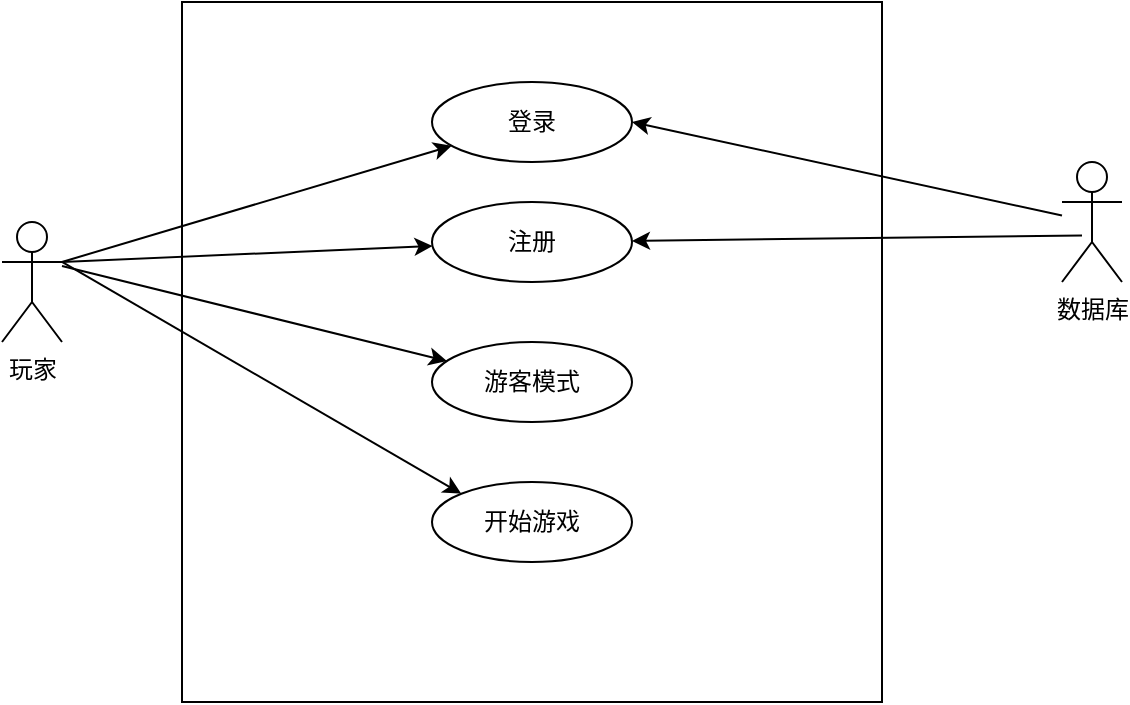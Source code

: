 <mxfile version="14.6.11" type="github">
  <diagram id="AYs1gz52TROg5NEckKcp" name="第 1 页">
    <mxGraphModel dx="1024" dy="527" grid="1" gridSize="10" guides="1" tooltips="1" connect="1" arrows="1" fold="1" page="1" pageScale="1" pageWidth="827" pageHeight="1169" math="0" shadow="0">
      <root>
        <mxCell id="0" />
        <mxCell id="1" parent="0" />
        <mxCell id="cpCyZkWKpkB8B-cOEzim-1" value="玩家" style="shape=umlActor;verticalLabelPosition=bottom;verticalAlign=top;html=1;outlineConnect=0;" vertex="1" parent="1">
          <mxGeometry x="50" y="360" width="30" height="60" as="geometry" />
        </mxCell>
        <mxCell id="cpCyZkWKpkB8B-cOEzim-2" value="" style="whiteSpace=wrap;html=1;aspect=fixed;" vertex="1" parent="1">
          <mxGeometry x="140" y="250" width="350" height="350" as="geometry" />
        </mxCell>
        <mxCell id="cpCyZkWKpkB8B-cOEzim-3" value="数据库" style="shape=umlActor;verticalLabelPosition=bottom;verticalAlign=top;html=1;outlineConnect=0;" vertex="1" parent="1">
          <mxGeometry x="580" y="330" width="30" height="60" as="geometry" />
        </mxCell>
        <mxCell id="cpCyZkWKpkB8B-cOEzim-4" value="登录" style="ellipse;whiteSpace=wrap;html=1;" vertex="1" parent="1">
          <mxGeometry x="265" y="290" width="100" height="40" as="geometry" />
        </mxCell>
        <mxCell id="cpCyZkWKpkB8B-cOEzim-5" value="注册" style="ellipse;whiteSpace=wrap;html=1;" vertex="1" parent="1">
          <mxGeometry x="265" y="350" width="100" height="40" as="geometry" />
        </mxCell>
        <mxCell id="cpCyZkWKpkB8B-cOEzim-6" value="游客模式" style="ellipse;whiteSpace=wrap;html=1;" vertex="1" parent="1">
          <mxGeometry x="265" y="420" width="100" height="40" as="geometry" />
        </mxCell>
        <mxCell id="cpCyZkWKpkB8B-cOEzim-7" value="开始游戏" style="ellipse;whiteSpace=wrap;html=1;" vertex="1" parent="1">
          <mxGeometry x="265" y="490" width="100" height="40" as="geometry" />
        </mxCell>
        <mxCell id="cpCyZkWKpkB8B-cOEzim-10" value="" style="endArrow=classic;html=1;entryX=1;entryY=0.5;entryDx=0;entryDy=0;" edge="1" parent="1" source="cpCyZkWKpkB8B-cOEzim-3" target="cpCyZkWKpkB8B-cOEzim-4">
          <mxGeometry width="50" height="50" relative="1" as="geometry">
            <mxPoint x="390" y="400" as="sourcePoint" />
            <mxPoint x="440" y="350" as="targetPoint" />
          </mxGeometry>
        </mxCell>
        <mxCell id="cpCyZkWKpkB8B-cOEzim-11" value="" style="endArrow=classic;html=1;exitX=1;exitY=0.333;exitDx=0;exitDy=0;exitPerimeter=0;" edge="1" parent="1" source="cpCyZkWKpkB8B-cOEzim-1" target="cpCyZkWKpkB8B-cOEzim-4">
          <mxGeometry width="50" height="50" relative="1" as="geometry">
            <mxPoint x="80" y="430" as="sourcePoint" />
            <mxPoint x="120" y="390" as="targetPoint" />
          </mxGeometry>
        </mxCell>
        <mxCell id="cpCyZkWKpkB8B-cOEzim-12" value="" style="endArrow=classic;html=1;exitX=1;exitY=0.333;exitDx=0;exitDy=0;exitPerimeter=0;" edge="1" parent="1" source="cpCyZkWKpkB8B-cOEzim-1" target="cpCyZkWKpkB8B-cOEzim-5">
          <mxGeometry width="50" height="50" relative="1" as="geometry">
            <mxPoint x="90" y="390" as="sourcePoint" />
            <mxPoint x="284.898" y="331.945" as="targetPoint" />
          </mxGeometry>
        </mxCell>
        <mxCell id="cpCyZkWKpkB8B-cOEzim-13" value="" style="endArrow=classic;html=1;" edge="1" parent="1" target="cpCyZkWKpkB8B-cOEzim-6">
          <mxGeometry width="50" height="50" relative="1" as="geometry">
            <mxPoint x="80" y="382" as="sourcePoint" />
            <mxPoint x="275.281" y="382.116" as="targetPoint" />
          </mxGeometry>
        </mxCell>
        <mxCell id="cpCyZkWKpkB8B-cOEzim-14" value="" style="endArrow=classic;html=1;exitX=1;exitY=0.333;exitDx=0;exitDy=0;exitPerimeter=0;entryX=0;entryY=0;entryDx=0;entryDy=0;" edge="1" parent="1" source="cpCyZkWKpkB8B-cOEzim-1" target="cpCyZkWKpkB8B-cOEzim-7">
          <mxGeometry width="50" height="50" relative="1" as="geometry">
            <mxPoint x="90" y="392" as="sourcePoint" />
            <mxPoint x="282.448" y="439.498" as="targetPoint" />
          </mxGeometry>
        </mxCell>
        <mxCell id="cpCyZkWKpkB8B-cOEzim-16" value="" style="endArrow=classic;html=1;" edge="1" parent="1" target="cpCyZkWKpkB8B-cOEzim-5">
          <mxGeometry width="50" height="50" relative="1" as="geometry">
            <mxPoint x="590" y="366.739" as="sourcePoint" />
            <mxPoint x="375" y="320" as="targetPoint" />
          </mxGeometry>
        </mxCell>
      </root>
    </mxGraphModel>
  </diagram>
</mxfile>
